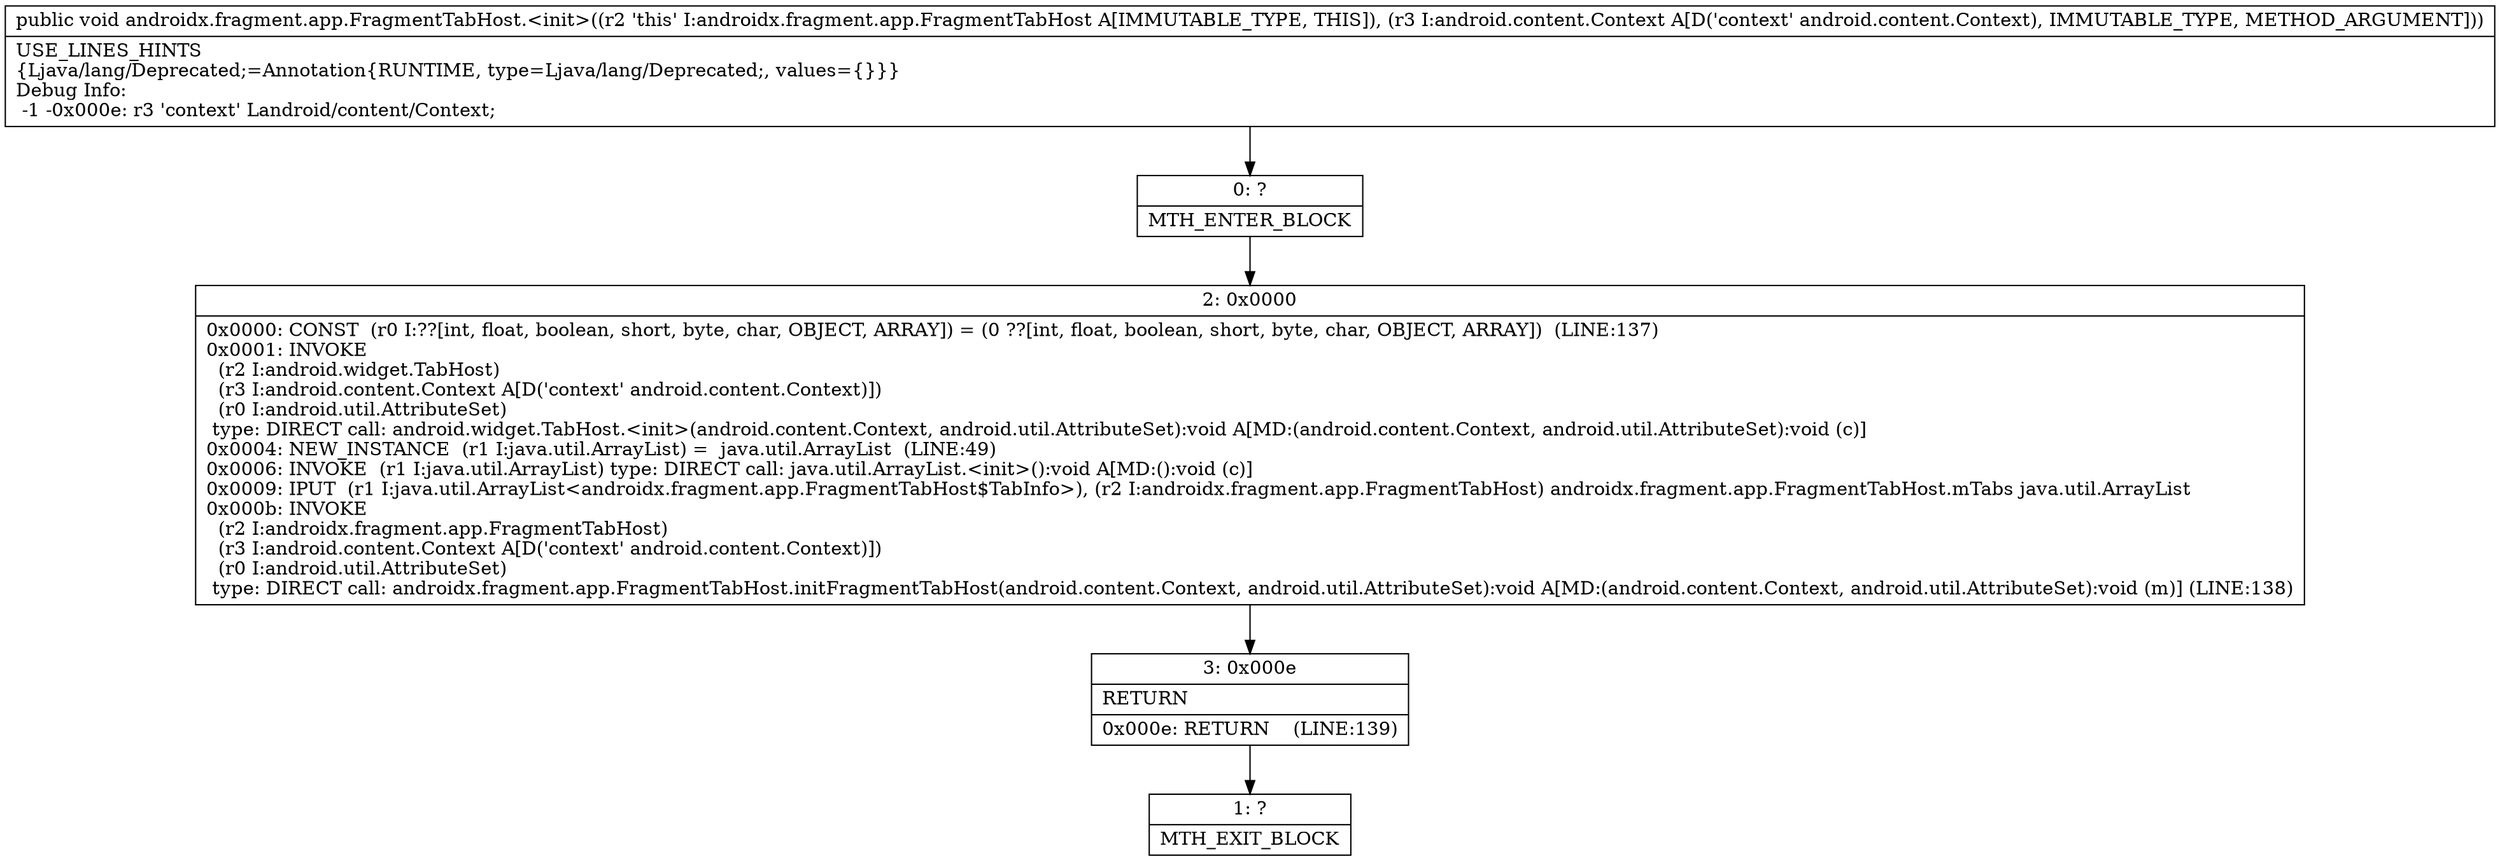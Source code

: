 digraph "CFG forandroidx.fragment.app.FragmentTabHost.\<init\>(Landroid\/content\/Context;)V" {
Node_0 [shape=record,label="{0\:\ ?|MTH_ENTER_BLOCK\l}"];
Node_2 [shape=record,label="{2\:\ 0x0000|0x0000: CONST  (r0 I:??[int, float, boolean, short, byte, char, OBJECT, ARRAY]) = (0 ??[int, float, boolean, short, byte, char, OBJECT, ARRAY])  (LINE:137)\l0x0001: INVOKE  \l  (r2 I:android.widget.TabHost)\l  (r3 I:android.content.Context A[D('context' android.content.Context)])\l  (r0 I:android.util.AttributeSet)\l type: DIRECT call: android.widget.TabHost.\<init\>(android.content.Context, android.util.AttributeSet):void A[MD:(android.content.Context, android.util.AttributeSet):void (c)]\l0x0004: NEW_INSTANCE  (r1 I:java.util.ArrayList) =  java.util.ArrayList  (LINE:49)\l0x0006: INVOKE  (r1 I:java.util.ArrayList) type: DIRECT call: java.util.ArrayList.\<init\>():void A[MD:():void (c)]\l0x0009: IPUT  (r1 I:java.util.ArrayList\<androidx.fragment.app.FragmentTabHost$TabInfo\>), (r2 I:androidx.fragment.app.FragmentTabHost) androidx.fragment.app.FragmentTabHost.mTabs java.util.ArrayList \l0x000b: INVOKE  \l  (r2 I:androidx.fragment.app.FragmentTabHost)\l  (r3 I:android.content.Context A[D('context' android.content.Context)])\l  (r0 I:android.util.AttributeSet)\l type: DIRECT call: androidx.fragment.app.FragmentTabHost.initFragmentTabHost(android.content.Context, android.util.AttributeSet):void A[MD:(android.content.Context, android.util.AttributeSet):void (m)] (LINE:138)\l}"];
Node_3 [shape=record,label="{3\:\ 0x000e|RETURN\l|0x000e: RETURN    (LINE:139)\l}"];
Node_1 [shape=record,label="{1\:\ ?|MTH_EXIT_BLOCK\l}"];
MethodNode[shape=record,label="{public void androidx.fragment.app.FragmentTabHost.\<init\>((r2 'this' I:androidx.fragment.app.FragmentTabHost A[IMMUTABLE_TYPE, THIS]), (r3 I:android.content.Context A[D('context' android.content.Context), IMMUTABLE_TYPE, METHOD_ARGUMENT]))  | USE_LINES_HINTS\l\{Ljava\/lang\/Deprecated;=Annotation\{RUNTIME, type=Ljava\/lang\/Deprecated;, values=\{\}\}\}\lDebug Info:\l  \-1 \-0x000e: r3 'context' Landroid\/content\/Context;\l}"];
MethodNode -> Node_0;Node_0 -> Node_2;
Node_2 -> Node_3;
Node_3 -> Node_1;
}

